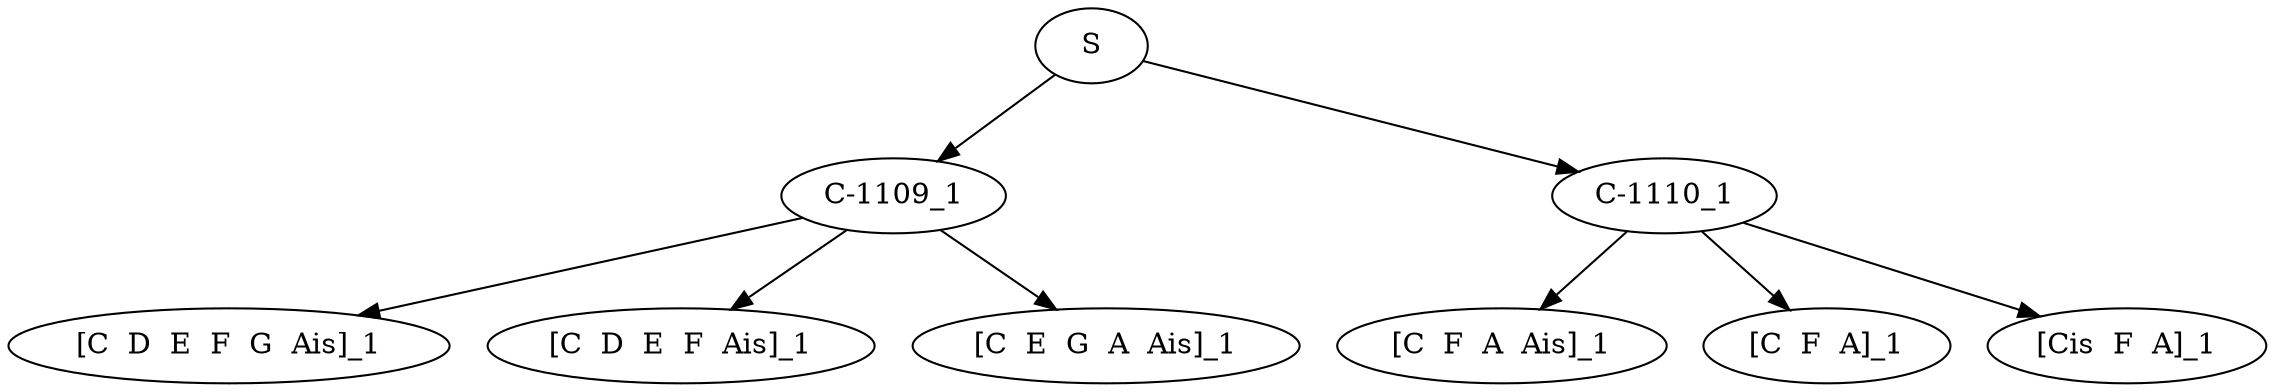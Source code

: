 digraph sample{
"S" -> "C-1109_1";
"C-1109_1" -> "[C  D  E  F  G  Ais]_1";
"C-1109_1" -> "[C  D  E  F  Ais]_1";
"C-1109_1" -> "[C  E  G  A  Ais]_1";
"S" -> "C-1110_1";
"C-1110_1" -> "[C  F  A  Ais]_1";
"C-1110_1" -> "[C  F  A]_1";
"C-1110_1" -> "[Cis  F  A]_1";

{rank = min; "S";}
{rank = same; "C-1109_1"; "C-1110_1";}
{rank = same; "[C  D  E  F  Ais]_1"; "[C  D  E  F  G  Ais]_1"; "[C  E  G  A  Ais]_1"; "[C  F  A  Ais]_1"; "[C  F  A]_1"; "[Cis  F  A]_1";}
}
